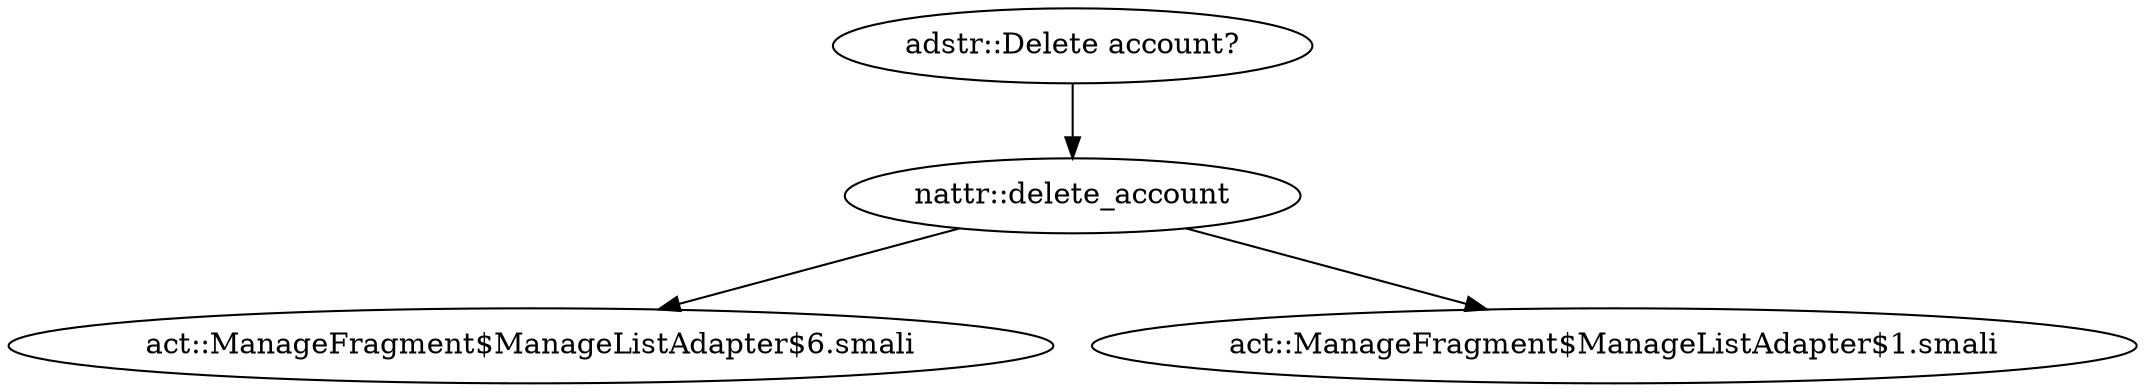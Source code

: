 digraph G {
"adstr::Delete account?" -> "nattr::delete_account"
"nattr::delete_account" -> "act::ManageFragment$ManageListAdapter$6.smali"
"nattr::delete_account" -> "act::ManageFragment$ManageListAdapter$1.smali"
}
